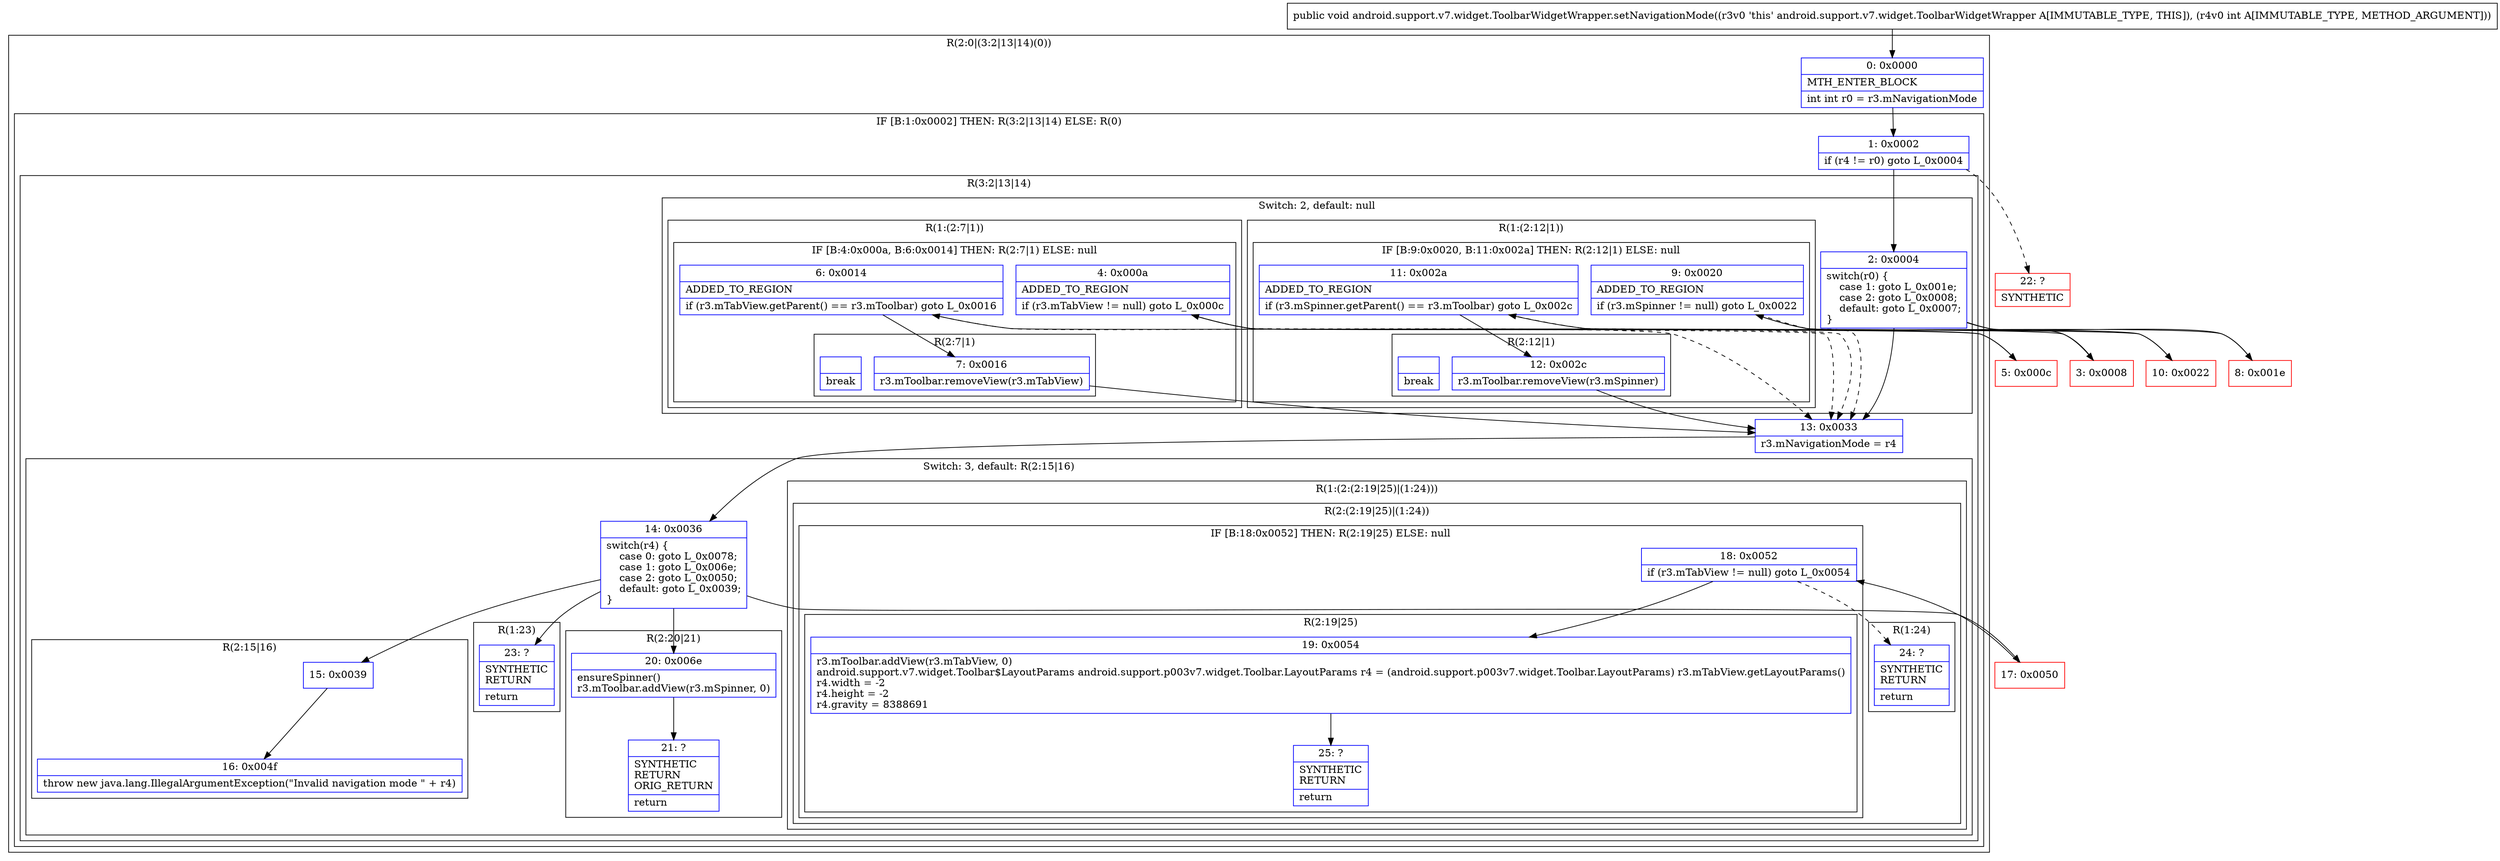 digraph "CFG forandroid.support.v7.widget.ToolbarWidgetWrapper.setNavigationMode(I)V" {
subgraph cluster_Region_1417517852 {
label = "R(2:0|(3:2|13|14)(0))";
node [shape=record,color=blue];
Node_0 [shape=record,label="{0\:\ 0x0000|MTH_ENTER_BLOCK\l|int int r0 = r3.mNavigationMode\l}"];
subgraph cluster_IfRegion_1123988276 {
label = "IF [B:1:0x0002] THEN: R(3:2|13|14) ELSE: R(0)";
node [shape=record,color=blue];
Node_1 [shape=record,label="{1\:\ 0x0002|if (r4 != r0) goto L_0x0004\l}"];
subgraph cluster_Region_641245261 {
label = "R(3:2|13|14)";
node [shape=record,color=blue];
subgraph cluster_SwitchRegion_570615761 {
label = "Switch: 2, default: null";
node [shape=record,color=blue];
Node_2 [shape=record,label="{2\:\ 0x0004|switch(r0) \{\l    case 1: goto L_0x001e;\l    case 2: goto L_0x0008;\l    default: goto L_0x0007;\l\}\l}"];
subgraph cluster_Region_1527943718 {
label = "R(1:(2:12|1))";
node [shape=record,color=blue];
subgraph cluster_IfRegion_1641601309 {
label = "IF [B:9:0x0020, B:11:0x002a] THEN: R(2:12|1) ELSE: null";
node [shape=record,color=blue];
Node_9 [shape=record,label="{9\:\ 0x0020|ADDED_TO_REGION\l|if (r3.mSpinner != null) goto L_0x0022\l}"];
Node_11 [shape=record,label="{11\:\ 0x002a|ADDED_TO_REGION\l|if (r3.mSpinner.getParent() == r3.mToolbar) goto L_0x002c\l}"];
subgraph cluster_Region_1221497383 {
label = "R(2:12|1)";
node [shape=record,color=blue];
Node_12 [shape=record,label="{12\:\ 0x002c|r3.mToolbar.removeView(r3.mSpinner)\l}"];
Node_InsnContainer_731343291 [shape=record,label="{|break\l}"];
}
}
}
subgraph cluster_Region_1683705165 {
label = "R(1:(2:7|1))";
node [shape=record,color=blue];
subgraph cluster_IfRegion_1131176170 {
label = "IF [B:4:0x000a, B:6:0x0014] THEN: R(2:7|1) ELSE: null";
node [shape=record,color=blue];
Node_4 [shape=record,label="{4\:\ 0x000a|ADDED_TO_REGION\l|if (r3.mTabView != null) goto L_0x000c\l}"];
Node_6 [shape=record,label="{6\:\ 0x0014|ADDED_TO_REGION\l|if (r3.mTabView.getParent() == r3.mToolbar) goto L_0x0016\l}"];
subgraph cluster_Region_2131729674 {
label = "R(2:7|1)";
node [shape=record,color=blue];
Node_7 [shape=record,label="{7\:\ 0x0016|r3.mToolbar.removeView(r3.mTabView)\l}"];
Node_InsnContainer_1866856929 [shape=record,label="{|break\l}"];
}
}
}
}
Node_13 [shape=record,label="{13\:\ 0x0033|r3.mNavigationMode = r4\l}"];
subgraph cluster_SwitchRegion_1372254305 {
label = "Switch: 3, default: R(2:15|16)";
node [shape=record,color=blue];
Node_14 [shape=record,label="{14\:\ 0x0036|switch(r4) \{\l    case 0: goto L_0x0078;\l    case 1: goto L_0x006e;\l    case 2: goto L_0x0050;\l    default: goto L_0x0039;\l\}\l}"];
subgraph cluster_Region_1904320898 {
label = "R(1:23)";
node [shape=record,color=blue];
Node_23 [shape=record,label="{23\:\ ?|SYNTHETIC\lRETURN\l|return\l}"];
}
subgraph cluster_Region_1919255925 {
label = "R(2:20|21)";
node [shape=record,color=blue];
Node_20 [shape=record,label="{20\:\ 0x006e|ensureSpinner()\lr3.mToolbar.addView(r3.mSpinner, 0)\l}"];
Node_21 [shape=record,label="{21\:\ ?|SYNTHETIC\lRETURN\lORIG_RETURN\l|return\l}"];
}
subgraph cluster_Region_842002473 {
label = "R(1:(2:(2:19|25)|(1:24)))";
node [shape=record,color=blue];
subgraph cluster_Region_878729205 {
label = "R(2:(2:19|25)|(1:24))";
node [shape=record,color=blue];
subgraph cluster_IfRegion_1217494346 {
label = "IF [B:18:0x0052] THEN: R(2:19|25) ELSE: null";
node [shape=record,color=blue];
Node_18 [shape=record,label="{18\:\ 0x0052|if (r3.mTabView != null) goto L_0x0054\l}"];
subgraph cluster_Region_631360624 {
label = "R(2:19|25)";
node [shape=record,color=blue];
Node_19 [shape=record,label="{19\:\ 0x0054|r3.mToolbar.addView(r3.mTabView, 0)\landroid.support.v7.widget.Toolbar$LayoutParams android.support.p003v7.widget.Toolbar.LayoutParams r4 = (android.support.p003v7.widget.Toolbar.LayoutParams) r3.mTabView.getLayoutParams()\lr4.width = \-2\lr4.height = \-2\lr4.gravity = 8388691\l}"];
Node_25 [shape=record,label="{25\:\ ?|SYNTHETIC\lRETURN\l|return\l}"];
}
}
subgraph cluster_Region_377554688 {
label = "R(1:24)";
node [shape=record,color=blue];
Node_24 [shape=record,label="{24\:\ ?|SYNTHETIC\lRETURN\l|return\l}"];
}
}
}
subgraph cluster_Region_1541538625 {
label = "R(2:15|16)";
node [shape=record,color=blue];
Node_15 [shape=record,label="{15\:\ 0x0039}"];
Node_16 [shape=record,label="{16\:\ 0x004f|throw new java.lang.IllegalArgumentException(\"Invalid navigation mode \" + r4)\l}"];
}
}
}
subgraph cluster_Region_1837836343 {
label = "R(0)";
node [shape=record,color=blue];
}
}
}
Node_3 [shape=record,color=red,label="{3\:\ 0x0008}"];
Node_5 [shape=record,color=red,label="{5\:\ 0x000c}"];
Node_8 [shape=record,color=red,label="{8\:\ 0x001e}"];
Node_10 [shape=record,color=red,label="{10\:\ 0x0022}"];
Node_17 [shape=record,color=red,label="{17\:\ 0x0050}"];
Node_22 [shape=record,color=red,label="{22\:\ ?|SYNTHETIC\l}"];
MethodNode[shape=record,label="{public void android.support.v7.widget.ToolbarWidgetWrapper.setNavigationMode((r3v0 'this' android.support.v7.widget.ToolbarWidgetWrapper A[IMMUTABLE_TYPE, THIS]), (r4v0 int A[IMMUTABLE_TYPE, METHOD_ARGUMENT])) }"];
MethodNode -> Node_0;
Node_0 -> Node_1;
Node_1 -> Node_2;
Node_1 -> Node_22[style=dashed];
Node_2 -> Node_3;
Node_2 -> Node_8;
Node_2 -> Node_13;
Node_9 -> Node_10;
Node_9 -> Node_13[style=dashed];
Node_11 -> Node_12;
Node_11 -> Node_13[style=dashed];
Node_12 -> Node_13;
Node_4 -> Node_5;
Node_4 -> Node_13[style=dashed];
Node_6 -> Node_7;
Node_6 -> Node_13[style=dashed];
Node_7 -> Node_13;
Node_13 -> Node_14;
Node_14 -> Node_15;
Node_14 -> Node_17;
Node_14 -> Node_20;
Node_14 -> Node_23;
Node_20 -> Node_21;
Node_18 -> Node_19;
Node_18 -> Node_24[style=dashed];
Node_19 -> Node_25;
Node_15 -> Node_16;
Node_3 -> Node_4;
Node_5 -> Node_6;
Node_8 -> Node_9;
Node_10 -> Node_11;
Node_17 -> Node_18;
}

